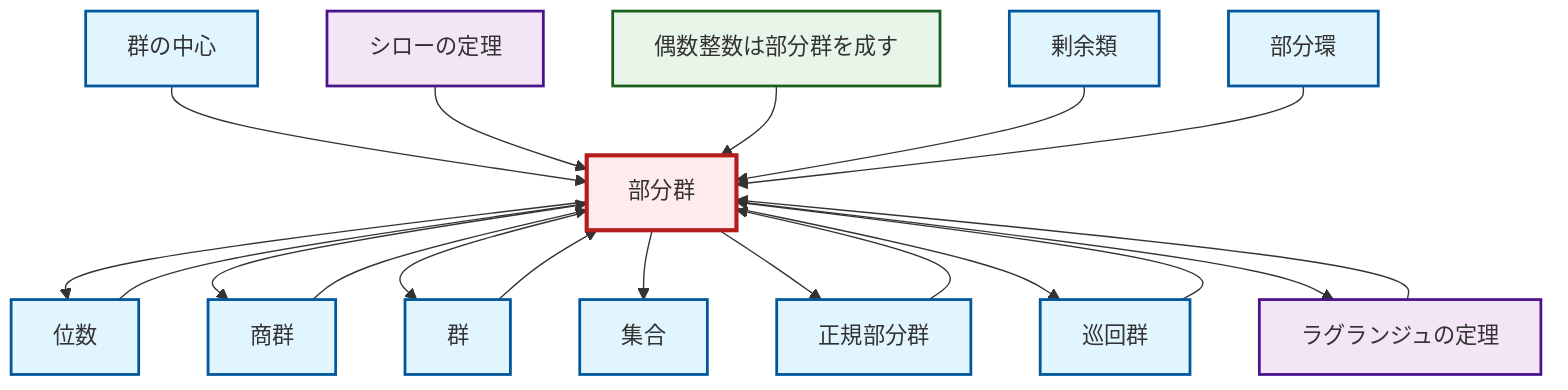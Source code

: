 graph TD
    classDef definition fill:#e1f5fe,stroke:#01579b,stroke-width:2px
    classDef theorem fill:#f3e5f5,stroke:#4a148c,stroke-width:2px
    classDef axiom fill:#fff3e0,stroke:#e65100,stroke-width:2px
    classDef example fill:#e8f5e9,stroke:#1b5e20,stroke-width:2px
    classDef current fill:#ffebee,stroke:#b71c1c,stroke-width:3px
    def-center-of-group["群の中心"]:::definition
    def-coset["剰余類"]:::definition
    thm-lagrange["ラグランジュの定理"]:::theorem
    thm-sylow["シローの定理"]:::theorem
    def-cyclic-group["巡回群"]:::definition
    def-subring["部分環"]:::definition
    def-set["集合"]:::definition
    ex-even-integers-subgroup["偶数整数は部分群を成す"]:::example
    def-normal-subgroup["正規部分群"]:::definition
    def-quotient-group["商群"]:::definition
    def-group["群"]:::definition
    def-order["位数"]:::definition
    def-subgroup["部分群"]:::definition
    def-center-of-group --> def-subgroup
    thm-sylow --> def-subgroup
    def-cyclic-group --> def-subgroup
    def-order --> def-subgroup
    ex-even-integers-subgroup --> def-subgroup
    def-coset --> def-subgroup
    thm-lagrange --> def-subgroup
    def-subgroup --> def-order
    def-subgroup --> def-quotient-group
    def-quotient-group --> def-subgroup
    def-subgroup --> def-group
    def-subgroup --> def-set
    def-subring --> def-subgroup
    def-normal-subgroup --> def-subgroup
    def-subgroup --> def-normal-subgroup
    def-group --> def-subgroup
    def-subgroup --> def-cyclic-group
    def-subgroup --> thm-lagrange
    class def-subgroup current